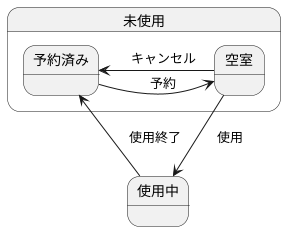 @startuml 演習
state 未使用 {
    state 空室
    state 予約済み
}
    state 使用中
空室 -left-> 予約済み:　キャンセル
予約済み -right-> 空室:　予約
空室 --> 使用中:　使用
使用中 --> 予約済み:　使用終了
@enduml